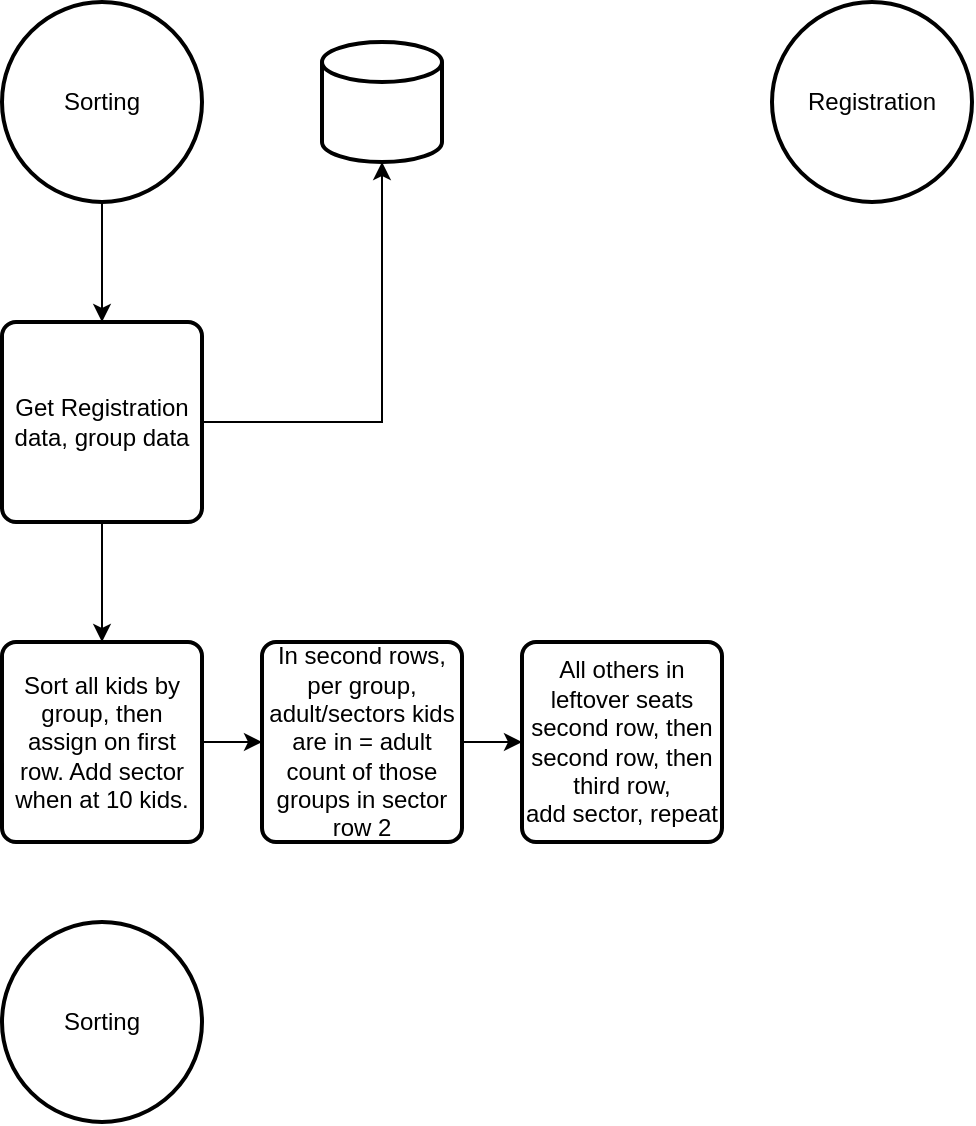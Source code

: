 <mxfile version="20.5.3" type="embed"><diagram id="kPhh_Jn-8Zb6Mjsr6_DZ" name="Page-1"><mxGraphModel dx="683" dy="670" grid="1" gridSize="10" guides="1" tooltips="1" connect="1" arrows="1" fold="1" page="1" pageScale="1" pageWidth="850" pageHeight="1100" math="0" shadow="0"><root><mxCell id="0"/><mxCell id="1" parent="0"/><mxCell id="9" style="edgeStyle=orthogonalEdgeStyle;rounded=0;orthogonalLoop=1;jettySize=auto;html=1;entryX=0.5;entryY=0;entryDx=0;entryDy=0;" parent="1" source="3" target="6" edge="1"><mxGeometry relative="1" as="geometry"/></mxCell><mxCell id="3" value="Sorting" style="strokeWidth=2;html=1;shape=mxgraph.flowchart.start_2;whiteSpace=wrap;" parent="1" vertex="1"><mxGeometry x="40" y="40" width="100" height="100" as="geometry"/></mxCell><mxCell id="5" value="" style="strokeWidth=2;html=1;shape=mxgraph.flowchart.database;whiteSpace=wrap;" parent="1" vertex="1"><mxGeometry x="200" y="60" width="60" height="60" as="geometry"/></mxCell><mxCell id="10" style="edgeStyle=orthogonalEdgeStyle;rounded=0;orthogonalLoop=1;jettySize=auto;html=1;entryX=0.5;entryY=1;entryDx=0;entryDy=0;entryPerimeter=0;" parent="1" source="6" target="5" edge="1"><mxGeometry relative="1" as="geometry"/></mxCell><mxCell id="12" style="edgeStyle=orthogonalEdgeStyle;rounded=0;orthogonalLoop=1;jettySize=auto;html=1;entryX=0.5;entryY=0;entryDx=0;entryDy=0;" parent="1" source="6" target="11" edge="1"><mxGeometry relative="1" as="geometry"/></mxCell><mxCell id="6" value="Get Registration data, group data" style="rounded=1;whiteSpace=wrap;html=1;absoluteArcSize=1;arcSize=14;strokeWidth=2;" parent="1" vertex="1"><mxGeometry x="40" y="200" width="100" height="100" as="geometry"/></mxCell><mxCell id="14" style="edgeStyle=orthogonalEdgeStyle;rounded=0;orthogonalLoop=1;jettySize=auto;html=1;entryX=0;entryY=0.5;entryDx=0;entryDy=0;" parent="1" source="11" target="13" edge="1"><mxGeometry relative="1" as="geometry"/></mxCell><mxCell id="11" value="Sort all kids by group, then assign on first row. Add sector when at 10 kids." style="rounded=1;whiteSpace=wrap;html=1;absoluteArcSize=1;arcSize=14;strokeWidth=2;" parent="1" vertex="1"><mxGeometry x="40" y="360" width="100" height="100" as="geometry"/></mxCell><mxCell id="16" style="edgeStyle=orthogonalEdgeStyle;rounded=0;orthogonalLoop=1;jettySize=auto;html=1;entryX=0;entryY=0.5;entryDx=0;entryDy=0;" parent="1" source="13" target="15" edge="1"><mxGeometry relative="1" as="geometry"/></mxCell><mxCell id="13" value="In second rows, per group, adult/sectors kids are in = adult count of those groups in sector row 2" style="rounded=1;whiteSpace=wrap;html=1;absoluteArcSize=1;arcSize=14;strokeWidth=2;" parent="1" vertex="1"><mxGeometry x="170" y="360" width="100" height="100" as="geometry"/></mxCell><mxCell id="15" value="All others in leftover seats second row, then second row, then third row,&lt;br&gt;add sector, repeat" style="rounded=1;whiteSpace=wrap;html=1;absoluteArcSize=1;arcSize=14;strokeWidth=2;" parent="1" vertex="1"><mxGeometry x="300" y="360" width="100" height="100" as="geometry"/></mxCell><mxCell id="19" value="Registration" style="strokeWidth=2;html=1;shape=mxgraph.flowchart.start_2;whiteSpace=wrap;" parent="1" vertex="1"><mxGeometry x="425" y="40" width="100" height="100" as="geometry"/></mxCell><mxCell id="21" value="Sorting" style="strokeWidth=2;html=1;shape=mxgraph.flowchart.start_2;whiteSpace=wrap;" vertex="1" parent="1"><mxGeometry x="40" y="500" width="100" height="100" as="geometry"/></mxCell></root></mxGraphModel></diagram></mxfile>